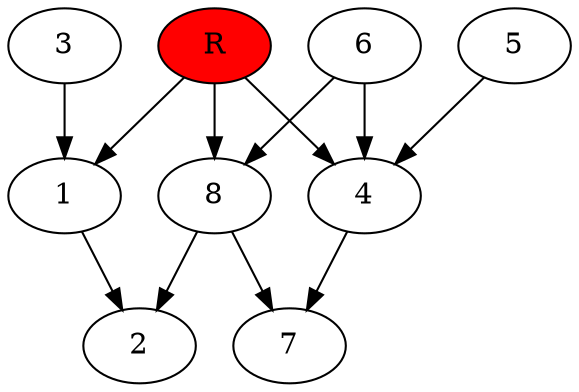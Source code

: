 digraph prb34494 {
	1
	2
	3
	4
	5
	6
	7
	8
	R [fillcolor="#ff0000" style=filled]
	1 -> 2
	3 -> 1
	4 -> 7
	5 -> 4
	6 -> 4
	6 -> 8
	8 -> 2
	8 -> 7
	R -> 1
	R -> 4
	R -> 8
}
